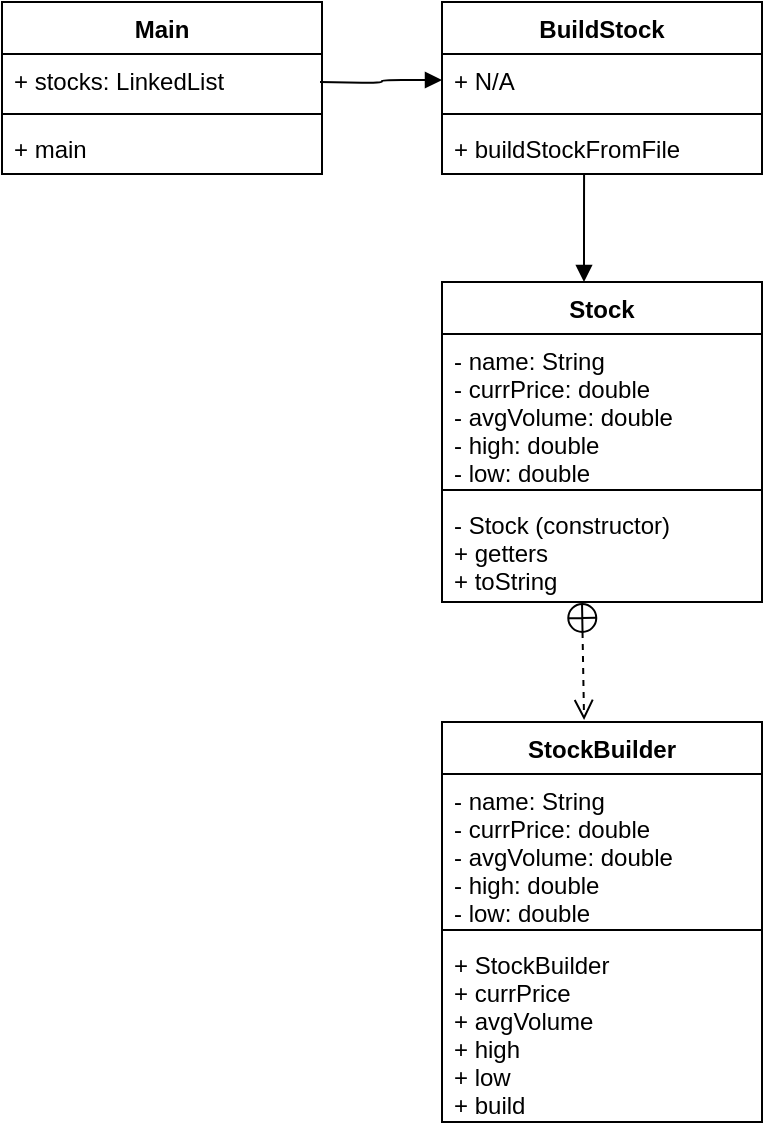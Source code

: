 <mxfile version="14.9.3" type="device"><diagram id="3T9nGdq1hDAMU4cSBLcG" name="Page-1"><mxGraphModel dx="1550" dy="824" grid="1" gridSize="10" guides="1" tooltips="1" connect="1" arrows="1" fold="1" page="1" pageScale="1" pageWidth="850" pageHeight="1100" math="0" shadow="0"><root><mxCell id="0"/><mxCell id="1" parent="0"/><mxCell id="8gOOXGbyHJ0IEEXIkhfw-5" value="Main" style="swimlane;fontStyle=1;align=center;verticalAlign=top;childLayout=stackLayout;horizontal=1;startSize=26;horizontalStack=0;resizeParent=1;resizeParentMax=0;resizeLast=0;collapsible=1;marginBottom=0;" vertex="1" parent="1"><mxGeometry x="110" y="120" width="160" height="86" as="geometry"/></mxCell><mxCell id="8gOOXGbyHJ0IEEXIkhfw-6" value="+ stocks: LinkedList" style="text;strokeColor=none;fillColor=none;align=left;verticalAlign=top;spacingLeft=4;spacingRight=4;overflow=hidden;rotatable=0;points=[[0,0.5],[1,0.5]];portConstraint=eastwest;" vertex="1" parent="8gOOXGbyHJ0IEEXIkhfw-5"><mxGeometry y="26" width="160" height="26" as="geometry"/></mxCell><mxCell id="8gOOXGbyHJ0IEEXIkhfw-7" value="" style="line;strokeWidth=1;fillColor=none;align=left;verticalAlign=middle;spacingTop=-1;spacingLeft=3;spacingRight=3;rotatable=0;labelPosition=right;points=[];portConstraint=eastwest;" vertex="1" parent="8gOOXGbyHJ0IEEXIkhfw-5"><mxGeometry y="52" width="160" height="8" as="geometry"/></mxCell><mxCell id="8gOOXGbyHJ0IEEXIkhfw-8" value="+ main" style="text;strokeColor=none;fillColor=none;align=left;verticalAlign=top;spacingLeft=4;spacingRight=4;overflow=hidden;rotatable=0;points=[[0,0.5],[1,0.5]];portConstraint=eastwest;" vertex="1" parent="8gOOXGbyHJ0IEEXIkhfw-5"><mxGeometry y="60" width="160" height="26" as="geometry"/></mxCell><mxCell id="8gOOXGbyHJ0IEEXIkhfw-26" value="" style="endArrow=block;endFill=1;html=1;edgeStyle=orthogonalEdgeStyle;align=left;verticalAlign=top;entryX=0;entryY=0.5;entryDx=0;entryDy=0;" edge="1" parent="8gOOXGbyHJ0IEEXIkhfw-5" target="8gOOXGbyHJ0IEEXIkhfw-10"><mxGeometry x="-1" relative="1" as="geometry"><mxPoint x="159" y="40" as="sourcePoint"/><mxPoint x="159" y="150" as="targetPoint"/></mxGeometry></mxCell><mxCell id="8gOOXGbyHJ0IEEXIkhfw-9" value="BuildStock" style="swimlane;fontStyle=1;align=center;verticalAlign=top;childLayout=stackLayout;horizontal=1;startSize=26;horizontalStack=0;resizeParent=1;resizeParentMax=0;resizeLast=0;collapsible=1;marginBottom=0;" vertex="1" parent="1"><mxGeometry x="330" y="120" width="160" height="86" as="geometry"/></mxCell><mxCell id="8gOOXGbyHJ0IEEXIkhfw-10" value="+ N/A" style="text;strokeColor=none;fillColor=none;align=left;verticalAlign=top;spacingLeft=4;spacingRight=4;overflow=hidden;rotatable=0;points=[[0,0.5],[1,0.5]];portConstraint=eastwest;" vertex="1" parent="8gOOXGbyHJ0IEEXIkhfw-9"><mxGeometry y="26" width="160" height="26" as="geometry"/></mxCell><mxCell id="8gOOXGbyHJ0IEEXIkhfw-11" value="" style="line;strokeWidth=1;fillColor=none;align=left;verticalAlign=middle;spacingTop=-1;spacingLeft=3;spacingRight=3;rotatable=0;labelPosition=right;points=[];portConstraint=eastwest;" vertex="1" parent="8gOOXGbyHJ0IEEXIkhfw-9"><mxGeometry y="52" width="160" height="8" as="geometry"/></mxCell><mxCell id="8gOOXGbyHJ0IEEXIkhfw-12" value="+ buildStockFromFile" style="text;strokeColor=none;fillColor=none;align=left;verticalAlign=top;spacingLeft=4;spacingRight=4;overflow=hidden;rotatable=0;points=[[0,0.5],[1,0.5]];portConstraint=eastwest;" vertex="1" parent="8gOOXGbyHJ0IEEXIkhfw-9"><mxGeometry y="60" width="160" height="26" as="geometry"/></mxCell><mxCell id="8gOOXGbyHJ0IEEXIkhfw-13" value="Stock" style="swimlane;fontStyle=1;align=center;verticalAlign=top;childLayout=stackLayout;horizontal=1;startSize=26;horizontalStack=0;resizeParent=1;resizeParentMax=0;resizeLast=0;collapsible=1;marginBottom=0;" vertex="1" parent="1"><mxGeometry x="330" y="260" width="160" height="160" as="geometry"/></mxCell><mxCell id="8gOOXGbyHJ0IEEXIkhfw-14" value="- name: String&#xA;- currPrice: double&#xA;- avgVolume: double&#xA;- high: double&#xA;- low: double" style="text;strokeColor=none;fillColor=none;align=left;verticalAlign=top;spacingLeft=4;spacingRight=4;overflow=hidden;rotatable=0;points=[[0,0.5],[1,0.5]];portConstraint=eastwest;" vertex="1" parent="8gOOXGbyHJ0IEEXIkhfw-13"><mxGeometry y="26" width="160" height="74" as="geometry"/></mxCell><mxCell id="8gOOXGbyHJ0IEEXIkhfw-15" value="" style="line;strokeWidth=1;fillColor=none;align=left;verticalAlign=middle;spacingTop=-1;spacingLeft=3;spacingRight=3;rotatable=0;labelPosition=right;points=[];portConstraint=eastwest;" vertex="1" parent="8gOOXGbyHJ0IEEXIkhfw-13"><mxGeometry y="100" width="160" height="8" as="geometry"/></mxCell><mxCell id="8gOOXGbyHJ0IEEXIkhfw-16" value="- Stock (constructor)&#xA;+ getters&#xA;+ toString&#xA;&#xA;" style="text;strokeColor=none;fillColor=none;align=left;verticalAlign=top;spacingLeft=4;spacingRight=4;overflow=hidden;rotatable=0;points=[[0,0.5],[1,0.5]];portConstraint=eastwest;" vertex="1" parent="8gOOXGbyHJ0IEEXIkhfw-13"><mxGeometry y="108" width="160" height="52" as="geometry"/></mxCell><mxCell id="8gOOXGbyHJ0IEEXIkhfw-21" value="StockBuilder" style="swimlane;fontStyle=1;align=center;verticalAlign=top;childLayout=stackLayout;horizontal=1;startSize=26;horizontalStack=0;resizeParent=1;resizeParentMax=0;resizeLast=0;collapsible=1;marginBottom=0;" vertex="1" parent="1"><mxGeometry x="330" y="480" width="160" height="200" as="geometry"/></mxCell><mxCell id="8gOOXGbyHJ0IEEXIkhfw-22" value="- name: String&#xA;- currPrice: double&#xA;- avgVolume: double&#xA;- high: double&#xA;- low: double" style="text;strokeColor=none;fillColor=none;align=left;verticalAlign=top;spacingLeft=4;spacingRight=4;overflow=hidden;rotatable=0;points=[[0,0.5],[1,0.5]];portConstraint=eastwest;" vertex="1" parent="8gOOXGbyHJ0IEEXIkhfw-21"><mxGeometry y="26" width="160" height="74" as="geometry"/></mxCell><mxCell id="8gOOXGbyHJ0IEEXIkhfw-23" value="" style="line;strokeWidth=1;fillColor=none;align=left;verticalAlign=middle;spacingTop=-1;spacingLeft=3;spacingRight=3;rotatable=0;labelPosition=right;points=[];portConstraint=eastwest;" vertex="1" parent="8gOOXGbyHJ0IEEXIkhfw-21"><mxGeometry y="100" width="160" height="8" as="geometry"/></mxCell><mxCell id="8gOOXGbyHJ0IEEXIkhfw-24" value="+ StockBuilder&#xA;+ currPrice&#xA;+ avgVolume&#xA;+ high&#xA;+ low&#xA;+ build&#xA;&#xA;&#xA;" style="text;strokeColor=none;fillColor=none;align=left;verticalAlign=top;spacingLeft=4;spacingRight=4;overflow=hidden;rotatable=0;points=[[0,0.5],[1,0.5]];portConstraint=eastwest;" vertex="1" parent="8gOOXGbyHJ0IEEXIkhfw-21"><mxGeometry y="108" width="160" height="92" as="geometry"/></mxCell><mxCell id="8gOOXGbyHJ0IEEXIkhfw-25" value="" style="endArrow=open;startArrow=circlePlus;endFill=0;startFill=0;endSize=8;html=1;entryX=0.444;entryY=-0.005;entryDx=0;entryDy=0;entryPerimeter=0;dashed=1;" edge="1" parent="1" target="8gOOXGbyHJ0IEEXIkhfw-21"><mxGeometry width="160" relative="1" as="geometry"><mxPoint x="400" y="420" as="sourcePoint"/><mxPoint x="560" y="420" as="targetPoint"/></mxGeometry></mxCell><mxCell id="8gOOXGbyHJ0IEEXIkhfw-30" value="" style="endArrow=block;endFill=1;html=1;edgeStyle=orthogonalEdgeStyle;align=left;verticalAlign=top;exitX=0.444;exitY=1;exitDx=0;exitDy=0;exitPerimeter=0;" edge="1" parent="1" source="8gOOXGbyHJ0IEEXIkhfw-12"><mxGeometry x="-1" relative="1" as="geometry"><mxPoint x="540" y="470" as="sourcePoint"/><mxPoint x="401" y="260" as="targetPoint"/></mxGeometry></mxCell></root></mxGraphModel></diagram></mxfile>